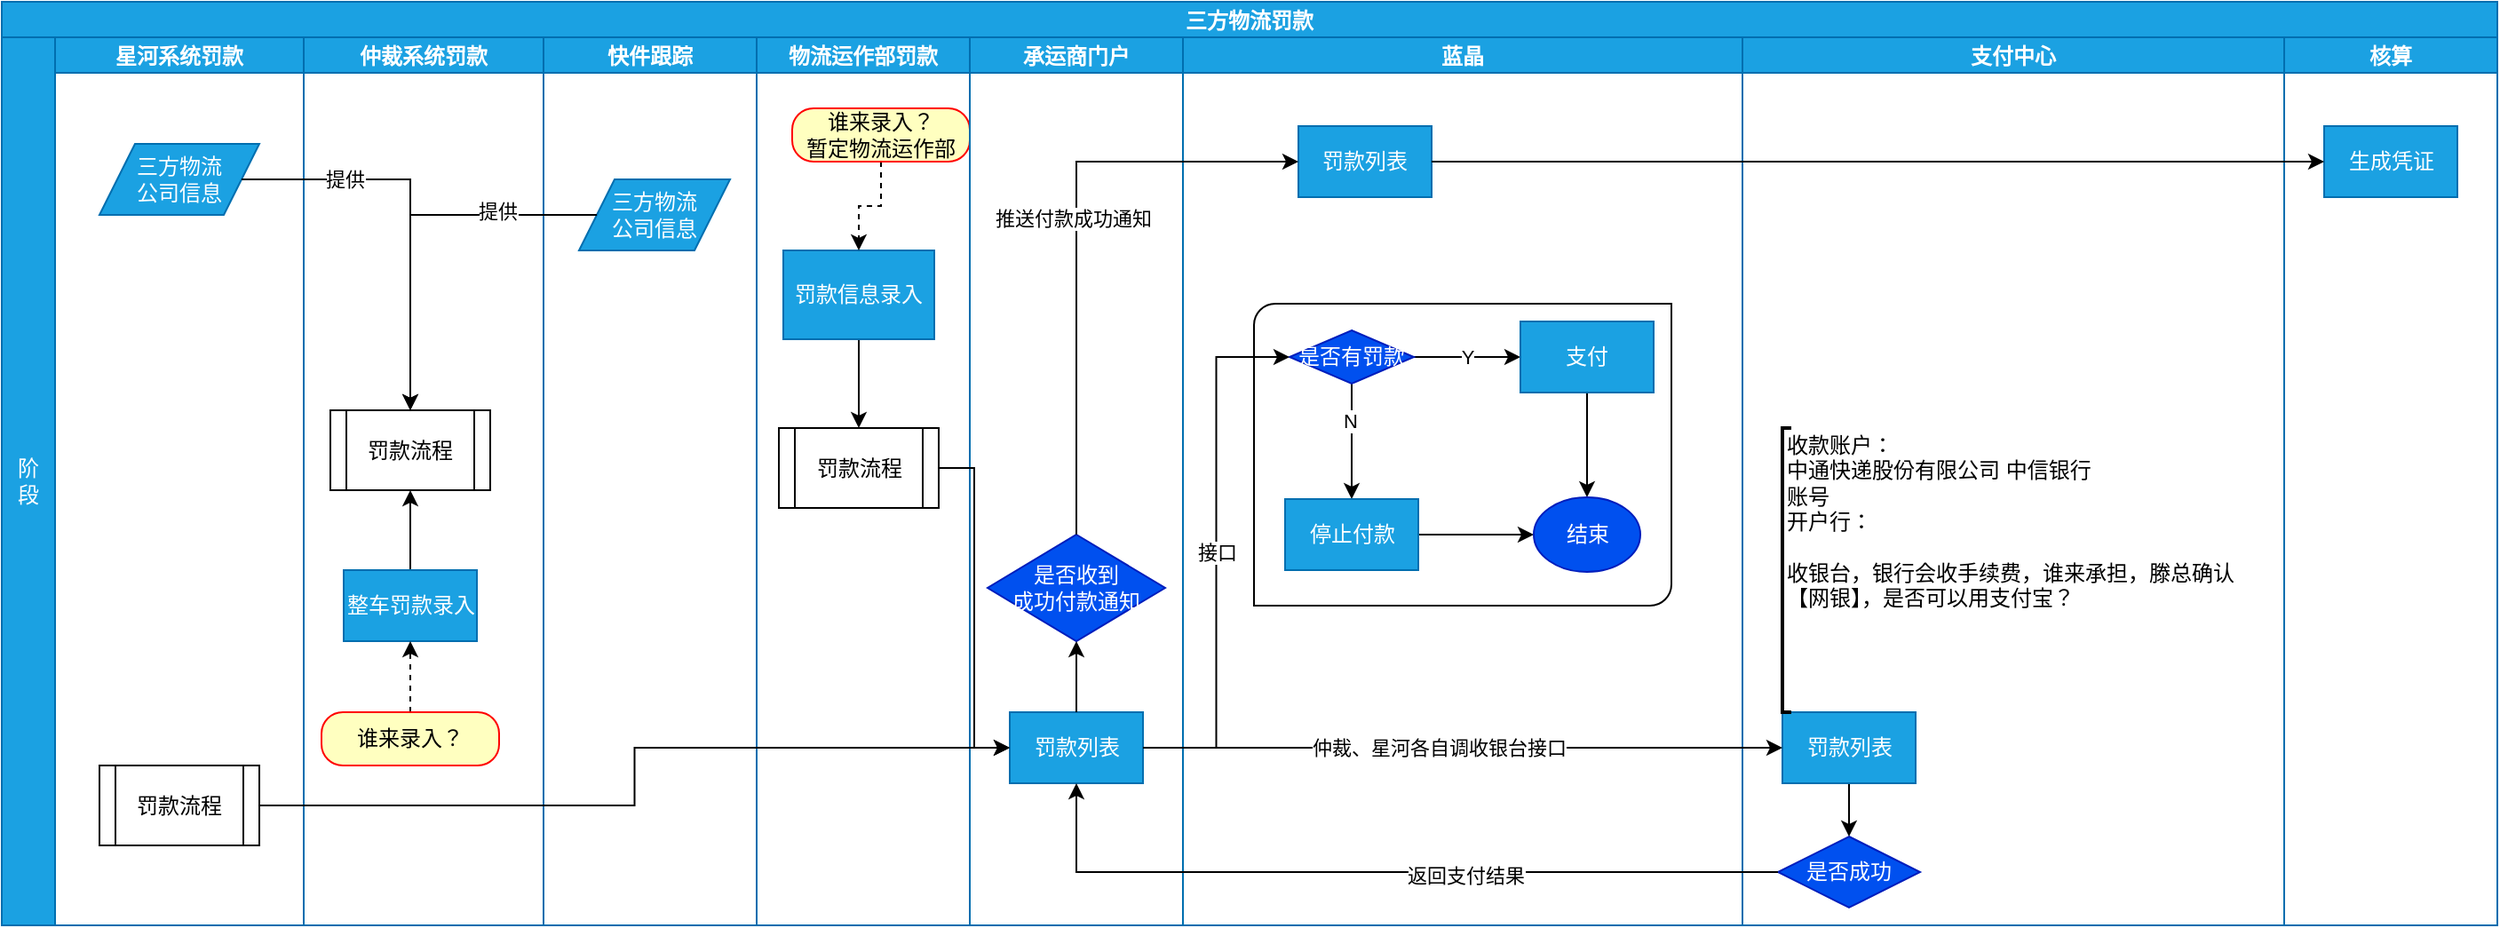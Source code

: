<mxfile version="15.9.1" type="github"><diagram id="azBQ8JhYsntxAzMroiwN" name="Page-1"><mxGraphModel dx="2249" dy="800" grid="1" gridSize="10" guides="1" tooltips="1" connect="1" arrows="1" fold="1" page="1" pageScale="1" pageWidth="827" pageHeight="1169" math="0" shadow="0"><root><mxCell id="0"/><mxCell id="1" parent="0"/><mxCell id="G7SktEQpTwIHnPm8pqsI-1" value="三方物流罚款" style="swimlane;childLayout=stackLayout;resizeParent=1;resizeParentMax=0;startSize=20;fillColor=#1ba1e2;fontColor=#ffffff;strokeColor=#006EAF;" parent="1" vertex="1"><mxGeometry x="-210" y="80" width="1405" height="520" as="geometry"><mxRectangle x="-200" y="65" width="60" height="20" as="alternateBounds"/></mxGeometry></mxCell><mxCell id="G7SktEQpTwIHnPm8pqsI-30" value="阶&lt;br&gt;段" style="rounded=0;whiteSpace=wrap;html=1;fillColor=#1ba1e2;fontColor=#ffffff;strokeColor=#006EAF;" parent="G7SktEQpTwIHnPm8pqsI-1" vertex="1"><mxGeometry y="20" width="30" height="500" as="geometry"/></mxCell><mxCell id="G7SktEQpTwIHnPm8pqsI-2" value="星河系统罚款" style="swimlane;startSize=20;fillColor=#1ba1e2;fontColor=#ffffff;strokeColor=#006EAF;" parent="G7SktEQpTwIHnPm8pqsI-1" vertex="1"><mxGeometry x="30" y="20" width="140" height="500" as="geometry"/></mxCell><mxCell id="G7SktEQpTwIHnPm8pqsI-18" value="三方物流&lt;br&gt;公司信息" style="shape=parallelogram;perimeter=parallelogramPerimeter;whiteSpace=wrap;html=1;fixedSize=1;fillColor=#1ba1e2;fontColor=#ffffff;strokeColor=#006EAF;" parent="G7SktEQpTwIHnPm8pqsI-2" vertex="1"><mxGeometry x="25" y="60" width="90" height="40" as="geometry"/></mxCell><mxCell id="G7SktEQpTwIHnPm8pqsI-31" value="罚款流程" style="shape=process;whiteSpace=wrap;html=1;backgroundOutline=1;" parent="G7SktEQpTwIHnPm8pqsI-2" vertex="1"><mxGeometry x="25" y="410" width="90" height="45" as="geometry"/></mxCell><mxCell id="G7SktEQpTwIHnPm8pqsI-3" value="仲裁系统罚款" style="swimlane;startSize=20;fillColor=#1ba1e2;fontColor=#ffffff;strokeColor=#006EAF;" parent="G7SktEQpTwIHnPm8pqsI-1" vertex="1"><mxGeometry x="170" y="20" width="135" height="500" as="geometry"/></mxCell><mxCell id="G7SktEQpTwIHnPm8pqsI-32" value="罚款流程" style="shape=process;whiteSpace=wrap;html=1;backgroundOutline=1;" parent="G7SktEQpTwIHnPm8pqsI-3" vertex="1"><mxGeometry x="15" y="210" width="90" height="45" as="geometry"/></mxCell><mxCell id="G7SktEQpTwIHnPm8pqsI-40" style="edgeStyle=orthogonalEdgeStyle;rounded=0;orthogonalLoop=1;jettySize=auto;html=1;exitX=0.5;exitY=0;exitDx=0;exitDy=0;entryX=0.5;entryY=1;entryDx=0;entryDy=0;" parent="G7SktEQpTwIHnPm8pqsI-3" source="G7SktEQpTwIHnPm8pqsI-39" target="G7SktEQpTwIHnPm8pqsI-32" edge="1"><mxGeometry relative="1" as="geometry"/></mxCell><mxCell id="G7SktEQpTwIHnPm8pqsI-39" value="整车罚款录入" style="rounded=0;whiteSpace=wrap;html=1;fillColor=#1ba1e2;fontColor=#ffffff;strokeColor=#006EAF;" parent="G7SktEQpTwIHnPm8pqsI-3" vertex="1"><mxGeometry x="22.5" y="300" width="75" height="40" as="geometry"/></mxCell><mxCell id="G7SktEQpTwIHnPm8pqsI-75" style="edgeStyle=none;rounded=0;orthogonalLoop=1;jettySize=auto;html=1;exitX=0.5;exitY=0;exitDx=0;exitDy=0;entryX=0.5;entryY=1;entryDx=0;entryDy=0;dashed=1;" parent="G7SktEQpTwIHnPm8pqsI-3" source="G7SktEQpTwIHnPm8pqsI-74" target="G7SktEQpTwIHnPm8pqsI-39" edge="1"><mxGeometry relative="1" as="geometry"/></mxCell><mxCell id="G7SktEQpTwIHnPm8pqsI-74" value="谁来录入？" style="rounded=1;whiteSpace=wrap;html=1;arcSize=40;fontColor=#000000;fillColor=#ffffc0;strokeColor=#ff0000;" parent="G7SktEQpTwIHnPm8pqsI-3" vertex="1"><mxGeometry x="10" y="380" width="100" height="30" as="geometry"/></mxCell><mxCell id="G7SktEQpTwIHnPm8pqsI-4" value="快件跟踪" style="swimlane;startSize=20;fillColor=#1ba1e2;fontColor=#ffffff;strokeColor=#006EAF;" parent="G7SktEQpTwIHnPm8pqsI-1" vertex="1"><mxGeometry x="305" y="20" width="120" height="500" as="geometry"><mxRectangle x="240" y="20" width="30" height="500" as="alternateBounds"/></mxGeometry></mxCell><mxCell id="G7SktEQpTwIHnPm8pqsI-35" value="三方物流&lt;br&gt;公司信息" style="shape=parallelogram;perimeter=parallelogramPerimeter;whiteSpace=wrap;html=1;fixedSize=1;fillColor=#1ba1e2;fontColor=#ffffff;strokeColor=#006EAF;" parent="G7SktEQpTwIHnPm8pqsI-4" vertex="1"><mxGeometry x="20" y="80" width="85" height="40" as="geometry"/></mxCell><mxCell id="G7SktEQpTwIHnPm8pqsI-13" value="物流运作部罚款" style="swimlane;startSize=20;fillColor=#1ba1e2;fontColor=#ffffff;strokeColor=#006EAF;" parent="G7SktEQpTwIHnPm8pqsI-1" vertex="1"><mxGeometry x="425" y="20" width="120" height="500" as="geometry"><mxRectangle x="240" y="20" width="30" height="500" as="alternateBounds"/></mxGeometry></mxCell><mxCell id="G7SktEQpTwIHnPm8pqsI-43" value="罚款流程" style="shape=process;whiteSpace=wrap;html=1;backgroundOutline=1;" parent="G7SktEQpTwIHnPm8pqsI-13" vertex="1"><mxGeometry x="12.5" y="220" width="90" height="45" as="geometry"/></mxCell><mxCell id="G7SktEQpTwIHnPm8pqsI-51" style="edgeStyle=orthogonalEdgeStyle;rounded=0;orthogonalLoop=1;jettySize=auto;html=1;exitX=0.5;exitY=1;exitDx=0;exitDy=0;entryX=0.5;entryY=0;entryDx=0;entryDy=0;" parent="G7SktEQpTwIHnPm8pqsI-13" source="G7SktEQpTwIHnPm8pqsI-44" target="G7SktEQpTwIHnPm8pqsI-43" edge="1"><mxGeometry relative="1" as="geometry"/></mxCell><mxCell id="G7SktEQpTwIHnPm8pqsI-44" value="罚款信息录入" style="rounded=0;whiteSpace=wrap;html=1;fillColor=#1ba1e2;fontColor=#ffffff;strokeColor=#006EAF;" parent="G7SktEQpTwIHnPm8pqsI-13" vertex="1"><mxGeometry x="15" y="120" width="85" height="50" as="geometry"/></mxCell><mxCell id="G7SktEQpTwIHnPm8pqsI-50" style="edgeStyle=orthogonalEdgeStyle;rounded=0;orthogonalLoop=1;jettySize=auto;html=1;exitX=0.5;exitY=1;exitDx=0;exitDy=0;dashed=1;" parent="G7SktEQpTwIHnPm8pqsI-13" source="G7SktEQpTwIHnPm8pqsI-48" target="G7SktEQpTwIHnPm8pqsI-44" edge="1"><mxGeometry relative="1" as="geometry"/></mxCell><mxCell id="G7SktEQpTwIHnPm8pqsI-48" value="谁来录入？&lt;br&gt;暂定物流运作部" style="rounded=1;whiteSpace=wrap;html=1;arcSize=40;fontColor=#000000;fillColor=#ffffc0;strokeColor=#ff0000;" parent="G7SktEQpTwIHnPm8pqsI-13" vertex="1"><mxGeometry x="20" y="40" width="100" height="30" as="geometry"/></mxCell><mxCell id="G7SktEQpTwIHnPm8pqsI-14" value="承运商门户" style="swimlane;startSize=20;fillColor=#1ba1e2;fontColor=#ffffff;strokeColor=#006EAF;" parent="G7SktEQpTwIHnPm8pqsI-1" vertex="1"><mxGeometry x="545" y="20" width="120" height="500" as="geometry"><mxRectangle x="240" y="20" width="30" height="500" as="alternateBounds"/></mxGeometry></mxCell><mxCell id="G7SktEQpTwIHnPm8pqsI-42" value="罚款列表" style="rounded=0;whiteSpace=wrap;html=1;fillColor=#1ba1e2;fontColor=#ffffff;strokeColor=#006EAF;" parent="G7SktEQpTwIHnPm8pqsI-14" vertex="1"><mxGeometry x="22.5" y="380" width="75" height="40" as="geometry"/></mxCell><mxCell id="G7SktEQpTwIHnPm8pqsI-56" value="是否收到&lt;br&gt;成功付款通知" style="rhombus;whiteSpace=wrap;html=1;fillColor=#0050ef;fontColor=#ffffff;strokeColor=#001DBC;" parent="G7SktEQpTwIHnPm8pqsI-14" vertex="1"><mxGeometry x="10" y="280" width="100" height="60" as="geometry"/></mxCell><mxCell id="G7SktEQpTwIHnPm8pqsI-55" style="edgeStyle=orthogonalEdgeStyle;rounded=0;orthogonalLoop=1;jettySize=auto;html=1;exitX=0.5;exitY=0;exitDx=0;exitDy=0;entryX=0.5;entryY=1;entryDx=0;entryDy=0;" parent="G7SktEQpTwIHnPm8pqsI-14" source="G7SktEQpTwIHnPm8pqsI-42" target="G7SktEQpTwIHnPm8pqsI-56" edge="1"><mxGeometry relative="1" as="geometry"><mxPoint x="60" y="320" as="targetPoint"/></mxGeometry></mxCell><mxCell id="G7SktEQpTwIHnPm8pqsI-15" value="蓝晶" style="swimlane;startSize=20;fillColor=#1ba1e2;fontColor=#ffffff;strokeColor=#006EAF;" parent="G7SktEQpTwIHnPm8pqsI-1" vertex="1"><mxGeometry x="665" y="20" width="315" height="500" as="geometry"><mxRectangle x="240" y="20" width="30" height="500" as="alternateBounds"/></mxGeometry></mxCell><mxCell id="G7SktEQpTwIHnPm8pqsI-57" value="罚款列表" style="rounded=0;whiteSpace=wrap;html=1;fillColor=#1ba1e2;fontColor=#ffffff;strokeColor=#006EAF;" parent="G7SktEQpTwIHnPm8pqsI-15" vertex="1"><mxGeometry x="65" y="50" width="75" height="40" as="geometry"/></mxCell><mxCell id="G7SktEQpTwIHnPm8pqsI-61" value="" style="verticalLabelPosition=bottom;verticalAlign=top;html=1;shape=mxgraph.basic.diag_round_rect;dx=6;" parent="G7SktEQpTwIHnPm8pqsI-15" vertex="1"><mxGeometry x="40" y="150" width="235" height="170" as="geometry"/></mxCell><mxCell id="G7SktEQpTwIHnPm8pqsI-69" value="Y" style="rounded=0;orthogonalLoop=1;jettySize=auto;html=1;exitX=1;exitY=0.5;exitDx=0;exitDy=0;entryX=0;entryY=0.5;entryDx=0;entryDy=0;" parent="G7SktEQpTwIHnPm8pqsI-15" source="G7SktEQpTwIHnPm8pqsI-62" target="G7SktEQpTwIHnPm8pqsI-63" edge="1"><mxGeometry relative="1" as="geometry"/></mxCell><mxCell id="G7SktEQpTwIHnPm8pqsI-70" style="rounded=0;orthogonalLoop=1;jettySize=auto;html=1;exitX=0.5;exitY=1;exitDx=0;exitDy=0;entryX=0.5;entryY=0;entryDx=0;entryDy=0;" parent="G7SktEQpTwIHnPm8pqsI-15" source="G7SktEQpTwIHnPm8pqsI-62" target="G7SktEQpTwIHnPm8pqsI-64" edge="1"><mxGeometry relative="1" as="geometry"/></mxCell><mxCell id="G7SktEQpTwIHnPm8pqsI-73" value="N" style="edgeLabel;html=1;align=center;verticalAlign=middle;resizable=0;points=[];" parent="G7SktEQpTwIHnPm8pqsI-70" vertex="1" connectable="0"><mxGeometry x="-0.354" y="-1" relative="1" as="geometry"><mxPoint as="offset"/></mxGeometry></mxCell><mxCell id="G7SktEQpTwIHnPm8pqsI-62" value="是否有罚款" style="rhombus;whiteSpace=wrap;html=1;fillColor=#0050ef;fontColor=#ffffff;strokeColor=#001DBC;" parent="G7SktEQpTwIHnPm8pqsI-15" vertex="1"><mxGeometry x="60" y="165" width="70" height="30" as="geometry"/></mxCell><mxCell id="G7SktEQpTwIHnPm8pqsI-72" style="edgeStyle=orthogonalEdgeStyle;rounded=0;orthogonalLoop=1;jettySize=auto;html=1;exitX=0.5;exitY=1;exitDx=0;exitDy=0;entryX=0.5;entryY=0;entryDx=0;entryDy=0;" parent="G7SktEQpTwIHnPm8pqsI-15" source="G7SktEQpTwIHnPm8pqsI-63" target="G7SktEQpTwIHnPm8pqsI-68" edge="1"><mxGeometry relative="1" as="geometry"/></mxCell><mxCell id="G7SktEQpTwIHnPm8pqsI-63" value="支付" style="rounded=0;whiteSpace=wrap;html=1;fillColor=#1ba1e2;fontColor=#ffffff;strokeColor=#006EAF;" parent="G7SktEQpTwIHnPm8pqsI-15" vertex="1"><mxGeometry x="190" y="160" width="75" height="40" as="geometry"/></mxCell><mxCell id="G7SktEQpTwIHnPm8pqsI-71" style="edgeStyle=orthogonalEdgeStyle;rounded=0;orthogonalLoop=1;jettySize=auto;html=1;exitX=1;exitY=0.5;exitDx=0;exitDy=0;entryX=0;entryY=0.5;entryDx=0;entryDy=0;" parent="G7SktEQpTwIHnPm8pqsI-15" source="G7SktEQpTwIHnPm8pqsI-64" target="G7SktEQpTwIHnPm8pqsI-68" edge="1"><mxGeometry relative="1" as="geometry"/></mxCell><mxCell id="G7SktEQpTwIHnPm8pqsI-64" value="停止付款" style="rounded=0;whiteSpace=wrap;html=1;fillColor=#1ba1e2;fontColor=#ffffff;strokeColor=#006EAF;" parent="G7SktEQpTwIHnPm8pqsI-15" vertex="1"><mxGeometry x="57.5" y="260" width="75" height="40" as="geometry"/></mxCell><mxCell id="G7SktEQpTwIHnPm8pqsI-68" value="结束" style="ellipse;whiteSpace=wrap;html=1;fillColor=#0050ef;fontColor=#ffffff;strokeColor=#001DBC;" parent="G7SktEQpTwIHnPm8pqsI-15" vertex="1"><mxGeometry x="197.5" y="259" width="60" height="42" as="geometry"/></mxCell><mxCell id="G7SktEQpTwIHnPm8pqsI-16" value="支付中心" style="swimlane;startSize=20;fillColor=#1ba1e2;fontColor=#ffffff;strokeColor=#006EAF;" parent="G7SktEQpTwIHnPm8pqsI-1" vertex="1"><mxGeometry x="980" y="20" width="305" height="500" as="geometry"><mxRectangle x="240" y="20" width="30" height="500" as="alternateBounds"/></mxGeometry></mxCell><mxCell id="G7SktEQpTwIHnPm8pqsI-77" value="是否成功" style="rhombus;whiteSpace=wrap;html=1;fillColor=#0050ef;fontColor=#ffffff;strokeColor=#001DBC;" parent="G7SktEQpTwIHnPm8pqsI-16" vertex="1"><mxGeometry x="20" y="450" width="80" height="40" as="geometry"/></mxCell><mxCell id="G7SktEQpTwIHnPm8pqsI-81" style="edgeStyle=orthogonalEdgeStyle;rounded=0;orthogonalLoop=1;jettySize=auto;html=1;exitX=0.5;exitY=1;exitDx=0;exitDy=0;" parent="G7SktEQpTwIHnPm8pqsI-16" source="G7SktEQpTwIHnPm8pqsI-78" target="G7SktEQpTwIHnPm8pqsI-77" edge="1"><mxGeometry relative="1" as="geometry"/></mxCell><mxCell id="G7SktEQpTwIHnPm8pqsI-78" value="罚款列表" style="rounded=0;whiteSpace=wrap;html=1;fillColor=#1ba1e2;fontColor=#ffffff;strokeColor=#006EAF;" parent="G7SktEQpTwIHnPm8pqsI-16" vertex="1"><mxGeometry x="22.5" y="380" width="75" height="40" as="geometry"/></mxCell><mxCell id="jSI0HN5K5ybYWyPiKr1Z-2" value="" style="group" parent="G7SktEQpTwIHnPm8pqsI-16" vertex="1" connectable="0"><mxGeometry x="22.5" y="220" width="270" height="160" as="geometry"/></mxCell><mxCell id="G7SktEQpTwIHnPm8pqsI-82" value="" style="strokeWidth=2;html=1;shape=mxgraph.flowchart.annotation_1;align=left;pointerEvents=1;" parent="jSI0HN5K5ybYWyPiKr1Z-2" vertex="1"><mxGeometry width="5" height="160" as="geometry"/></mxCell><mxCell id="G7SktEQpTwIHnPm8pqsI-83" value="收款账户：&lt;br&gt;中通快递股份有限公司 中信银行&lt;br&gt;账号&lt;br&gt;开户行：&lt;br&gt;&lt;br&gt;收银台，银行会收手续费，谁来承担，滕总确认&lt;br&gt;【网银】，是否可以用支付宝？&lt;br&gt;&lt;div&gt;&lt;br&gt;&lt;/div&gt;" style="text;html=1;align=left;verticalAlign=middle;resizable=0;points=[];autosize=1;strokeColor=none;fillColor=none;" parent="jSI0HN5K5ybYWyPiKr1Z-2" vertex="1"><mxGeometry width="270" height="120" as="geometry"/></mxCell><mxCell id="G7SktEQpTwIHnPm8pqsI-17" value="核算" style="swimlane;startSize=20;fillColor=#1ba1e2;fontColor=#ffffff;strokeColor=#006EAF;" parent="G7SktEQpTwIHnPm8pqsI-1" vertex="1"><mxGeometry x="1285" y="20" width="120" height="500" as="geometry"><mxRectangle x="240" y="20" width="30" height="500" as="alternateBounds"/></mxGeometry></mxCell><mxCell id="jSI0HN5K5ybYWyPiKr1Z-3" value="生成凭证" style="rounded=0;whiteSpace=wrap;html=1;fillColor=#1ba1e2;fontColor=#ffffff;strokeColor=#006EAF;" parent="G7SktEQpTwIHnPm8pqsI-17" vertex="1"><mxGeometry x="22.5" y="50" width="75" height="40" as="geometry"/></mxCell><mxCell id="G7SktEQpTwIHnPm8pqsI-33" style="edgeStyle=orthogonalEdgeStyle;rounded=0;orthogonalLoop=1;jettySize=auto;html=1;exitX=1;exitY=0.5;exitDx=0;exitDy=0;entryX=0.5;entryY=0;entryDx=0;entryDy=0;" parent="G7SktEQpTwIHnPm8pqsI-1" source="G7SktEQpTwIHnPm8pqsI-18" target="G7SktEQpTwIHnPm8pqsI-32" edge="1"><mxGeometry relative="1" as="geometry"><mxPoint x="210" y="220" as="targetPoint"/></mxGeometry></mxCell><mxCell id="G7SktEQpTwIHnPm8pqsI-34" value="提供" style="edgeLabel;html=1;align=center;verticalAlign=middle;resizable=0;points=[];" parent="G7SktEQpTwIHnPm8pqsI-33" vertex="1" connectable="0"><mxGeometry x="0.122" y="-3" relative="1" as="geometry"><mxPoint x="-34" y="-31" as="offset"/></mxGeometry></mxCell><mxCell id="G7SktEQpTwIHnPm8pqsI-36" style="edgeStyle=orthogonalEdgeStyle;rounded=0;orthogonalLoop=1;jettySize=auto;html=1;exitX=0;exitY=0.5;exitDx=0;exitDy=0;entryX=0.5;entryY=0;entryDx=0;entryDy=0;" parent="G7SktEQpTwIHnPm8pqsI-1" source="G7SktEQpTwIHnPm8pqsI-35" target="G7SktEQpTwIHnPm8pqsI-32" edge="1"><mxGeometry relative="1" as="geometry"><mxPoint x="250" y="240" as="targetPoint"/></mxGeometry></mxCell><mxCell id="G7SktEQpTwIHnPm8pqsI-37" value="提供" style="edgeLabel;html=1;align=center;verticalAlign=middle;resizable=0;points=[];" parent="G7SktEQpTwIHnPm8pqsI-36" vertex="1" connectable="0"><mxGeometry x="-0.476" y="-2" relative="1" as="geometry"><mxPoint as="offset"/></mxGeometry></mxCell><mxCell id="G7SktEQpTwIHnPm8pqsI-52" style="edgeStyle=orthogonalEdgeStyle;rounded=0;orthogonalLoop=1;jettySize=auto;html=1;exitX=1;exitY=0.5;exitDx=0;exitDy=0;" parent="G7SktEQpTwIHnPm8pqsI-1" source="G7SktEQpTwIHnPm8pqsI-31" target="G7SktEQpTwIHnPm8pqsI-42" edge="1"><mxGeometry relative="1" as="geometry"/></mxCell><mxCell id="G7SktEQpTwIHnPm8pqsI-54" style="edgeStyle=orthogonalEdgeStyle;rounded=0;orthogonalLoop=1;jettySize=auto;html=1;exitX=1;exitY=0.5;exitDx=0;exitDy=0;entryX=0;entryY=0.5;entryDx=0;entryDy=0;" parent="G7SktEQpTwIHnPm8pqsI-1" source="G7SktEQpTwIHnPm8pqsI-43" target="G7SktEQpTwIHnPm8pqsI-42" edge="1"><mxGeometry relative="1" as="geometry"/></mxCell><mxCell id="G7SktEQpTwIHnPm8pqsI-58" style="edgeStyle=orthogonalEdgeStyle;rounded=0;orthogonalLoop=1;jettySize=auto;html=1;exitX=0.5;exitY=0;exitDx=0;exitDy=0;entryX=0;entryY=0.5;entryDx=0;entryDy=0;" parent="G7SktEQpTwIHnPm8pqsI-1" source="G7SktEQpTwIHnPm8pqsI-56" target="G7SktEQpTwIHnPm8pqsI-57" edge="1"><mxGeometry relative="1" as="geometry"/></mxCell><mxCell id="G7SktEQpTwIHnPm8pqsI-59" value="推送付款成功通知" style="edgeLabel;html=1;align=center;verticalAlign=middle;resizable=0;points=[];" parent="G7SktEQpTwIHnPm8pqsI-58" vertex="1" connectable="0"><mxGeometry x="0.063" y="2" relative="1" as="geometry"><mxPoint as="offset"/></mxGeometry></mxCell><mxCell id="G7SktEQpTwIHnPm8pqsI-76" value="接口" style="edgeStyle=orthogonalEdgeStyle;rounded=0;orthogonalLoop=1;jettySize=auto;html=1;exitX=1;exitY=0.5;exitDx=0;exitDy=0;entryX=0;entryY=0.5;entryDx=0;entryDy=0;" parent="G7SktEQpTwIHnPm8pqsI-1" source="G7SktEQpTwIHnPm8pqsI-42" target="G7SktEQpTwIHnPm8pqsI-62" edge="1"><mxGeometry relative="1" as="geometry"/></mxCell><mxCell id="G7SktEQpTwIHnPm8pqsI-79" style="edgeStyle=orthogonalEdgeStyle;rounded=0;orthogonalLoop=1;jettySize=auto;html=1;exitX=0;exitY=0.5;exitDx=0;exitDy=0;entryX=0.5;entryY=1;entryDx=0;entryDy=0;" parent="G7SktEQpTwIHnPm8pqsI-1" source="G7SktEQpTwIHnPm8pqsI-77" target="G7SktEQpTwIHnPm8pqsI-42" edge="1"><mxGeometry relative="1" as="geometry"/></mxCell><mxCell id="G7SktEQpTwIHnPm8pqsI-80" value="返回支付结果" style="edgeLabel;html=1;align=center;verticalAlign=middle;resizable=0;points=[];" parent="G7SktEQpTwIHnPm8pqsI-79" vertex="1" connectable="0"><mxGeometry x="-0.209" y="2" relative="1" as="geometry"><mxPoint as="offset"/></mxGeometry></mxCell><mxCell id="jSI0HN5K5ybYWyPiKr1Z-1" style="edgeStyle=orthogonalEdgeStyle;rounded=0;orthogonalLoop=1;jettySize=auto;html=1;exitX=1;exitY=0.5;exitDx=0;exitDy=0;entryX=0;entryY=0.5;entryDx=0;entryDy=0;" parent="G7SktEQpTwIHnPm8pqsI-1" source="G7SktEQpTwIHnPm8pqsI-42" target="G7SktEQpTwIHnPm8pqsI-78" edge="1"><mxGeometry relative="1" as="geometry"/></mxCell><mxCell id="jSI0HN5K5ybYWyPiKr1Z-5" value="仲裁、星河各自调收银台接口" style="edgeLabel;html=1;align=center;verticalAlign=middle;resizable=0;points=[];" parent="jSI0HN5K5ybYWyPiKr1Z-1" vertex="1" connectable="0"><mxGeometry x="-0.081" relative="1" as="geometry"><mxPoint x="1" as="offset"/></mxGeometry></mxCell><mxCell id="jSI0HN5K5ybYWyPiKr1Z-4" style="edgeStyle=orthogonalEdgeStyle;rounded=0;orthogonalLoop=1;jettySize=auto;html=1;exitX=1;exitY=0.5;exitDx=0;exitDy=0;" parent="G7SktEQpTwIHnPm8pqsI-1" source="G7SktEQpTwIHnPm8pqsI-57" target="jSI0HN5K5ybYWyPiKr1Z-3" edge="1"><mxGeometry relative="1" as="geometry"/></mxCell></root></mxGraphModel></diagram></mxfile>
